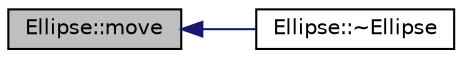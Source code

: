 digraph "Ellipse::move"
{
  edge [fontname="Helvetica",fontsize="10",labelfontname="Helvetica",labelfontsize="10"];
  node [fontname="Helvetica",fontsize="10",shape=record];
  rankdir="LR";
  Node1 [label="Ellipse::move",height=0.2,width=0.4,color="black", fillcolor="grey75", style="filled", fontcolor="black"];
  Node1 -> Node2 [dir="back",color="midnightblue",fontsize="10",style="solid",fontname="Helvetica"];
  Node2 [label="Ellipse::~Ellipse",height=0.2,width=0.4,color="black", fillcolor="white", style="filled",URL="$classEllipse.html#a94271a8a2b16101a52491b7e81e28547",tooltip="Destructor ~Ellipse: Class Ellipse  Destructs the ellipse object.  PRE-CONDITIONS <none> ..."];
}
